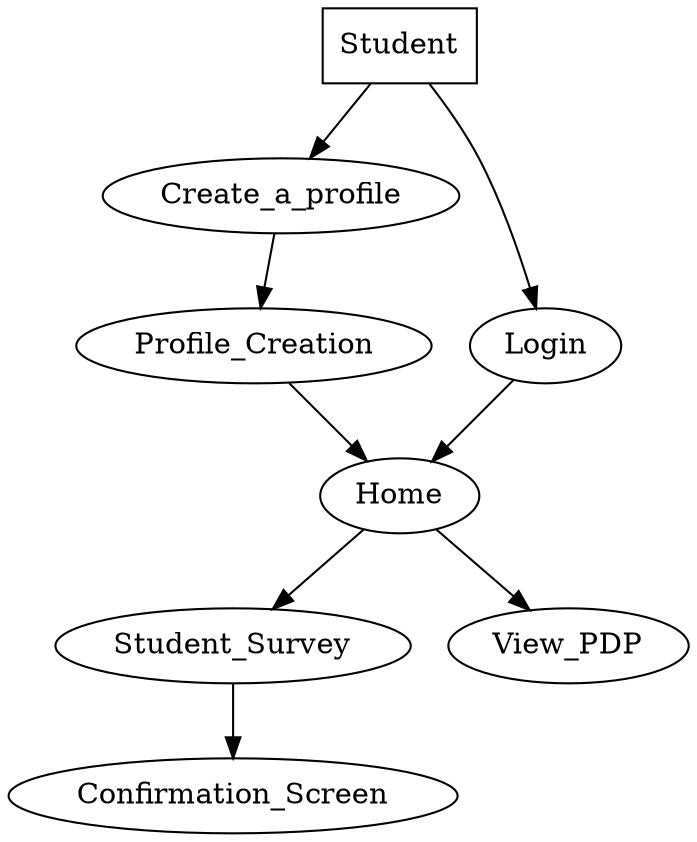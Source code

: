digraph {
    Student [shape=box];
    Student -> Create_a_profile -> Profile_Creation -> Home -> Student_Survey -> Confirmation_Screen;
    Student -> Login -> Home;
    Home -> View_PDP;
  }
